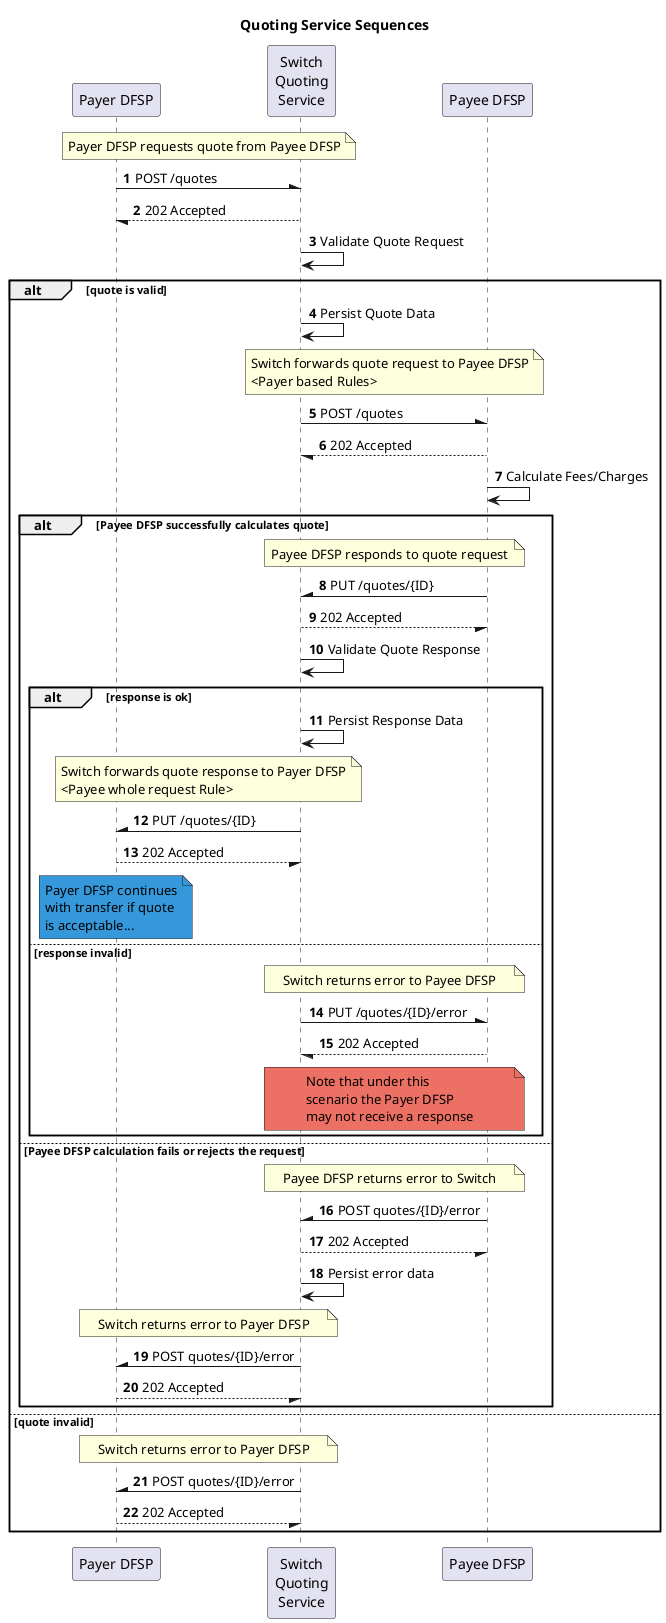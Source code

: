 @startuml
Title Quoting Service Sequences
participant "Payer DFSP"
participant "Switch\nQuoting\nService" as Switch
participant "Payee DFSP"

autonumber
note over "Payer DFSP", Switch: Payer DFSP requests quote from Payee DFSP
"Payer DFSP" -\ Switch: POST /quotes
Switch --/ "Payer DFSP": 202 Accepted
Switch -> Switch: Validate Quote Request
alt quote is valid
    Switch -> Switch: Persist Quote Data
    note over Switch, "Payee DFSP": Switch forwards quote request to Payee DFSP\n<Payer based Rules> 
    Switch -\ "Payee DFSP": POST /quotes
    "Payee DFSP" --/ Switch: 202 Accepted
    "Payee DFSP" -> "Payee DFSP": Calculate Fees/Charges
    
    alt Payee DFSP successfully calculates quote
    
        note over "Payee DFSP", Switch: Payee DFSP responds to quote request
        "Payee DFSP" -\ Switch: PUT /quotes/{ID}
        Switch --/ "Payee DFSP": 202 Accepted
        
        Switch -> Switch: Validate Quote Response
        
        alt response is ok
        
            Switch -> Switch: Persist Response Data
            
            note over Switch, "Payer DFSP": Switch forwards quote response to Payer DFSP\n<Payee \ whole request Rule>
            
            Switch -\ "Payer DFSP": PUT /quotes/{ID}
            "Payer DFSP" --/ Switch: 202 Accepted
            
            note over "Payer DFSP" #3498db: Payer DFSP continues\nwith transfer if quote\nis acceptable...
        else response invalid
        
            note over Switch, "Payee DFSP": Switch returns error to Payee DFSP
        
            Switch -\ "Payee DFSP": PUT /quotes/{ID}/error
            "Payee DFSP" --/ Switch : 202 Accepted
            
            note over Switch, "Payee DFSP" #ec7063: Note that under this\nscenario the Payer DFSP\nmay not receive a response
        
        end
    else Payee DFSP calculation fails or rejects the request
    
        note over "Payee DFSP", Switch: Payee DFSP returns error to Switch
    
        "Payee DFSP" -\ Switch: POST quotes/{ID}/error
        Switch --/ "Payee DFSP": 202 Accepted
        Switch -> Switch: Persist error data
        
        note over "Payer DFSP", Switch: Switch returns error to Payer DFSP
        
        Switch -\ "Payer DFSP": POST quotes/{ID}/error
        "Payer DFSP" --/ Switch: 202 Accepted
    
    end
else quote invalid
    note over "Payer DFSP", Switch: Switch returns error to Payer DFSP
    Switch -\ "Payer DFSP": POST quotes/{ID}/error
    "Payer DFSP" --/ Switch: 202 Accepted
end
@enduml
